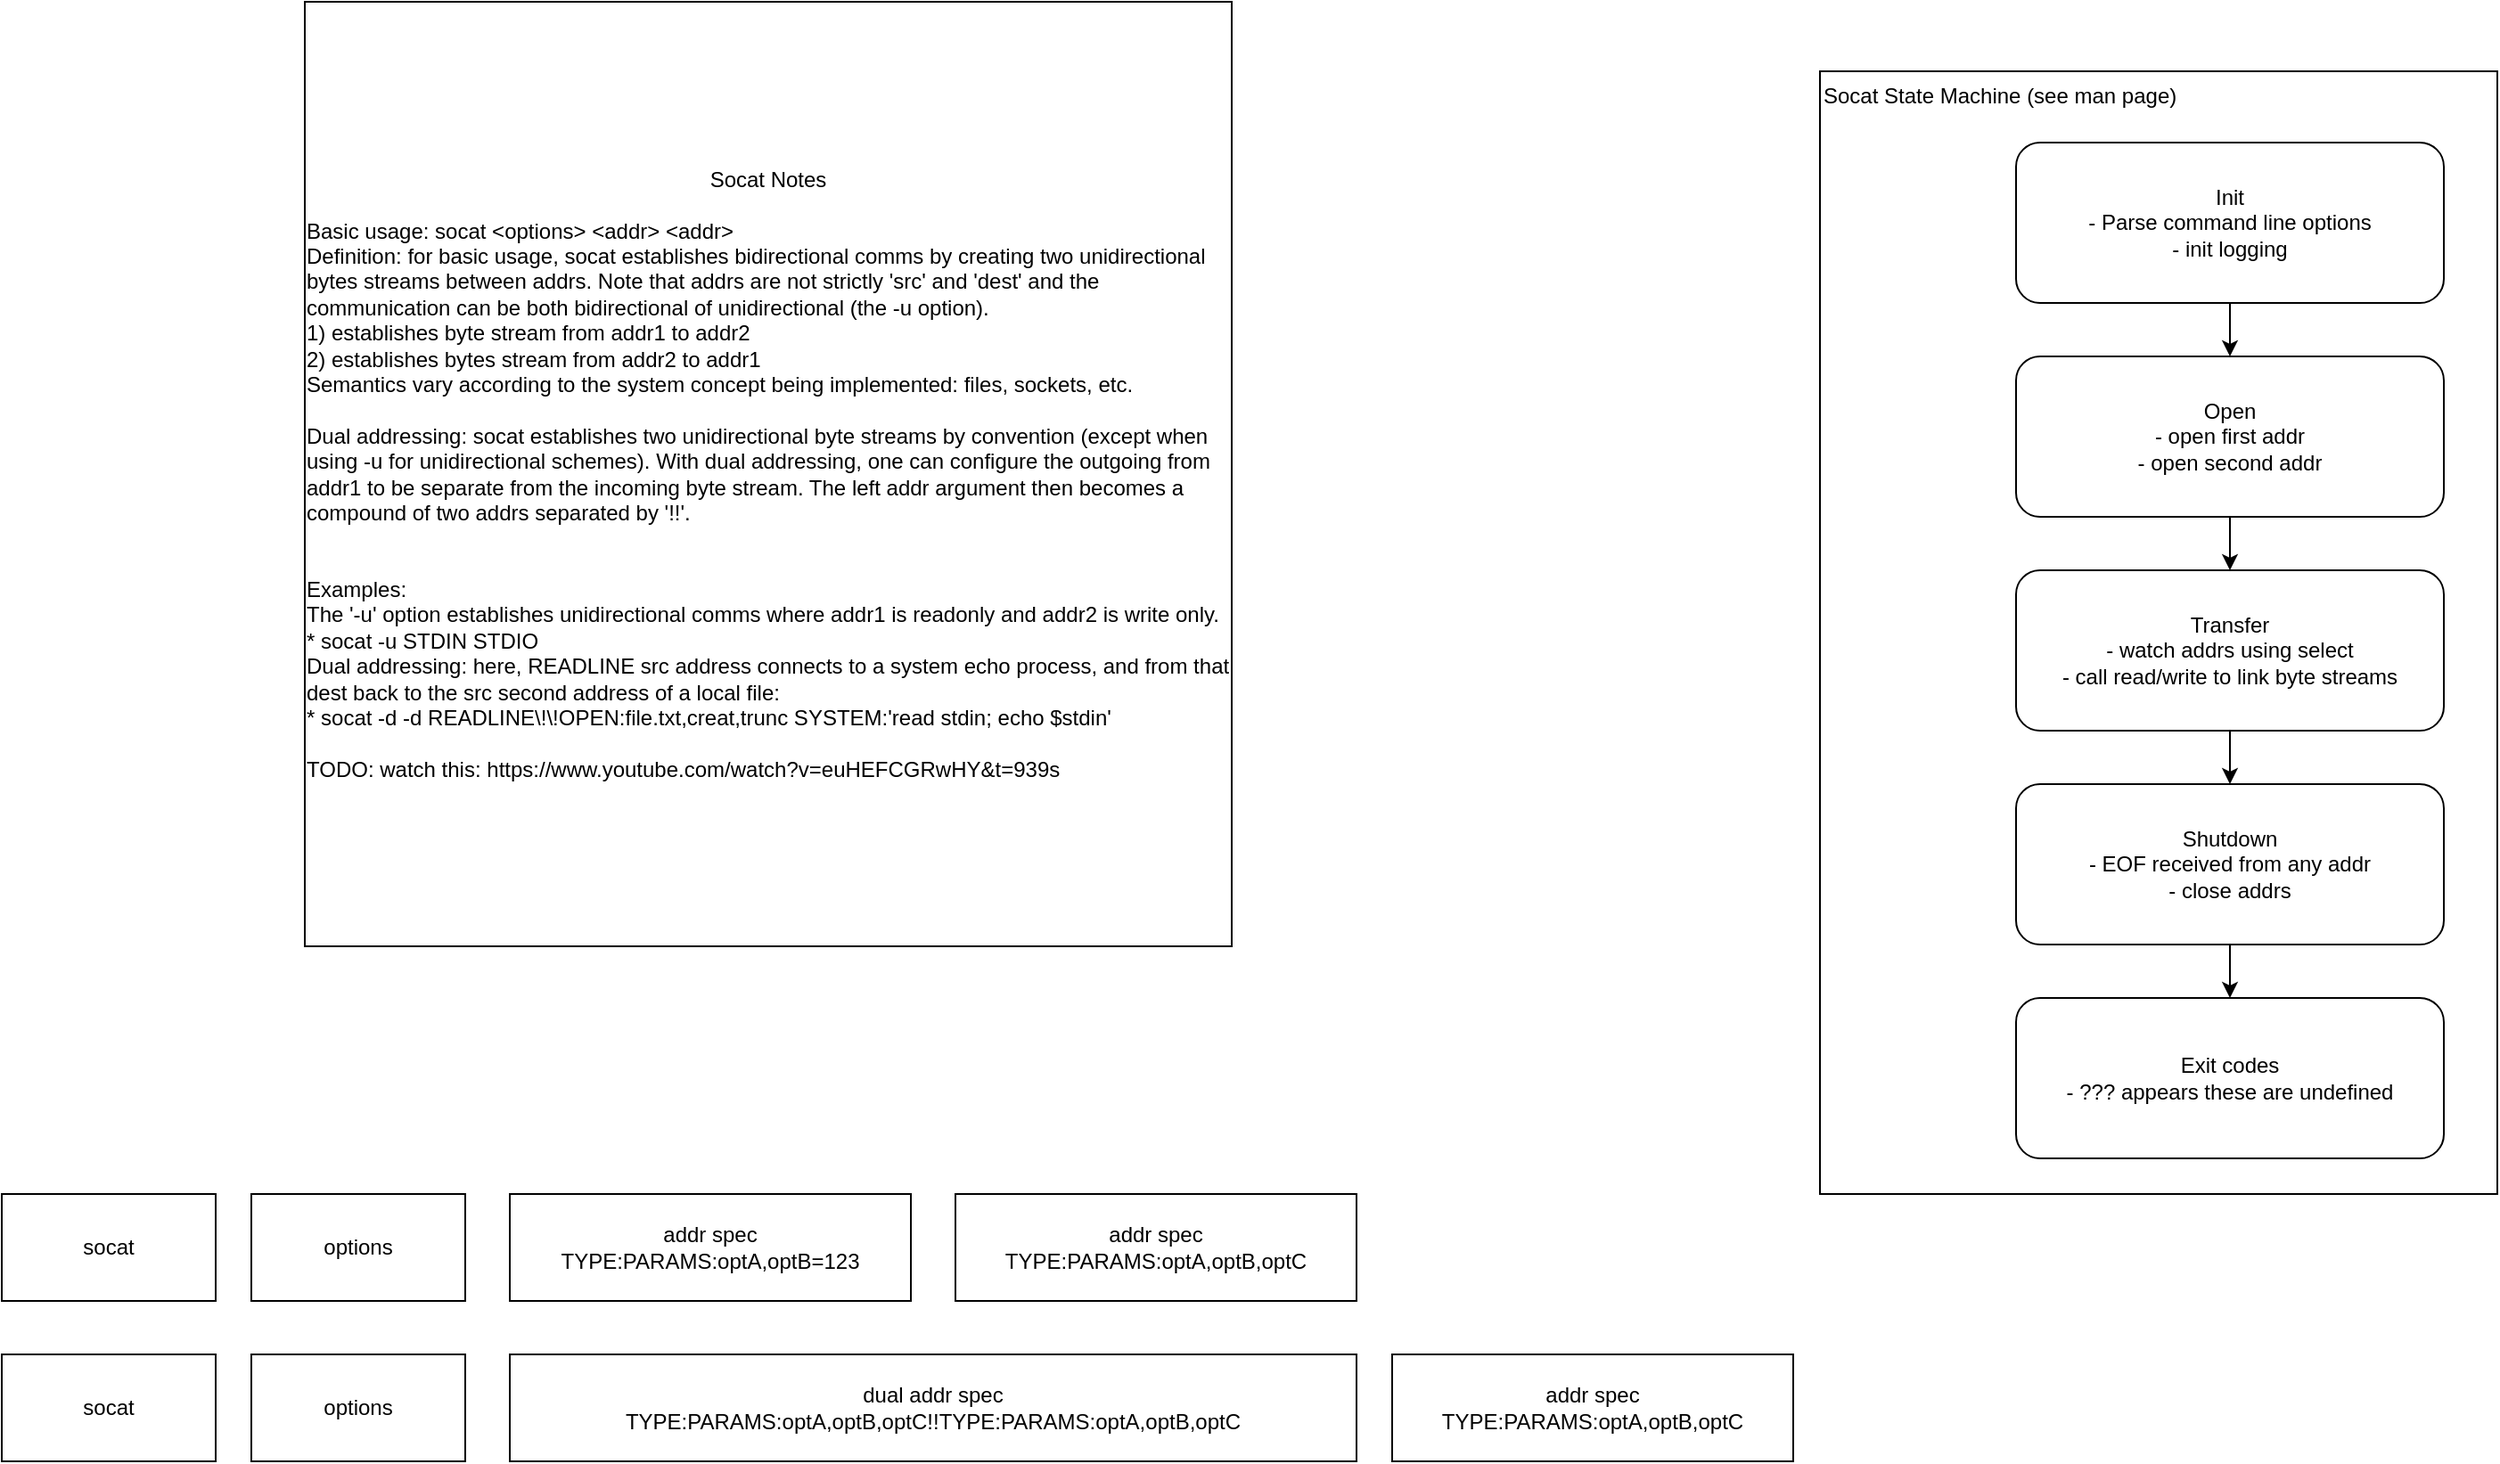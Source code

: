 <mxfile version="24.5.3" type="device">
  <diagram name="Page-1" id="g0lKU4RpmK4iZLEfY9Yu">
    <mxGraphModel dx="2212" dy="843" grid="1" gridSize="10" guides="1" tooltips="1" connect="1" arrows="1" fold="1" page="1" pageScale="1" pageWidth="850" pageHeight="1100" math="0" shadow="0">
      <root>
        <mxCell id="0" />
        <mxCell id="1" parent="0" />
        <mxCell id="l8xpw_-DjoMWQQSbP1Vu-11" value="Socat State Machine (see man page)" style="rounded=0;whiteSpace=wrap;html=1;align=left;verticalAlign=top;" vertex="1" parent="1">
          <mxGeometry x="410" y="140" width="380" height="630" as="geometry" />
        </mxCell>
        <mxCell id="l8xpw_-DjoMWQQSbP1Vu-1" value="Socat Notes&lt;div&gt;&lt;br&gt;&lt;/div&gt;&lt;div style=&quot;text-align: left;&quot;&gt;Basic usage: socat &amp;lt;options&amp;gt; &amp;lt;addr&amp;gt; &amp;lt;addr&amp;gt;&lt;/div&gt;&lt;div style=&quot;text-align: left;&quot;&gt;Definition: for basic usage, socat establishes bidirectional comms by creating two unidirectional bytes streams between addrs. Note that addrs are not strictly &#39;src&#39; and &#39;dest&#39; and the communication can be both bidirectional of unidirectional (the -u option).&lt;/div&gt;&lt;div style=&quot;text-align: left;&quot;&gt;1) establishes byte stream from addr1 to addr2&lt;/div&gt;&lt;div style=&quot;text-align: left;&quot;&gt;2) establishes bytes stream from addr2 to addr1&lt;/div&gt;&lt;div style=&quot;text-align: left;&quot;&gt;Semantics vary according to the system concept being implemented: files, sockets, etc.&lt;/div&gt;&lt;div style=&quot;text-align: left;&quot;&gt;&lt;br&gt;&lt;/div&gt;&lt;div style=&quot;text-align: left;&quot;&gt;Dual addressing: socat establishes two unidirectional byte streams by convention (except when using -u for unidirectional schemes). With dual addressing, one can configure the outgoing from addr1 to be separate from the incoming byte stream. The left addr argument then becomes a compound of two addrs separated by &#39;!!&#39;.&lt;/div&gt;&lt;div style=&quot;text-align: left;&quot;&gt;&lt;br&gt;&lt;/div&gt;&lt;div style=&quot;text-align: left;&quot;&gt;&lt;br&gt;&lt;/div&gt;&lt;div style=&quot;text-align: left;&quot;&gt;Examples:&lt;/div&gt;&lt;div style=&quot;text-align: left;&quot;&gt;The &#39;-u&#39; option establishes unidirectional comms where addr1 is readonly and addr2 is write only.&lt;/div&gt;&lt;div style=&quot;text-align: left;&quot;&gt;* socat -u STDIN STDIO&lt;/div&gt;&lt;div style=&quot;text-align: left;&quot;&gt;Dual addressing: here, READLINE src address connects to a system echo process, and from that dest back to the src second address of a local file:&lt;/div&gt;&lt;div style=&quot;text-align: left;&quot;&gt;*&amp;nbsp;&lt;span style=&quot;background-color: initial; text-align: center;&quot;&gt;socat -d -d   READLINE\!\!OPEN:file.txt,creat,trunc   SYSTEM:&#39;read stdin; echo $stdin&#39;&lt;/span&gt;&lt;/div&gt;&lt;div style=&quot;text-align: left;&quot;&gt;&lt;span style=&quot;background-color: initial; text-align: center;&quot;&gt;&lt;br&gt;&lt;/span&gt;&lt;/div&gt;&lt;div style=&quot;text-align: left;&quot;&gt;&lt;span style=&quot;background-color: initial; text-align: center;&quot;&gt;TODO: watch this:&amp;nbsp;&lt;/span&gt;&lt;span style=&quot;background-color: initial; text-align: center;&quot;&gt;https://www.youtube.com/watch?v=euHEFCGRwHY&amp;amp;t=939s&lt;/span&gt;&lt;/div&gt;" style="rounded=0;whiteSpace=wrap;html=1;" vertex="1" parent="1">
          <mxGeometry x="-440" y="101" width="520" height="530" as="geometry" />
        </mxCell>
        <mxCell id="l8xpw_-DjoMWQQSbP1Vu-6" style="edgeStyle=orthogonalEdgeStyle;rounded=0;orthogonalLoop=1;jettySize=auto;html=1;" edge="1" parent="1" source="l8xpw_-DjoMWQQSbP1Vu-2" target="l8xpw_-DjoMWQQSbP1Vu-3">
          <mxGeometry relative="1" as="geometry" />
        </mxCell>
        <mxCell id="l8xpw_-DjoMWQQSbP1Vu-2" value="Init&lt;div&gt;- Parse command line options&lt;/div&gt;&lt;div&gt;- init logging&lt;/div&gt;" style="rounded=1;whiteSpace=wrap;html=1;" vertex="1" parent="1">
          <mxGeometry x="520" y="180" width="240" height="90" as="geometry" />
        </mxCell>
        <mxCell id="l8xpw_-DjoMWQQSbP1Vu-7" style="edgeStyle=orthogonalEdgeStyle;rounded=0;orthogonalLoop=1;jettySize=auto;html=1;entryX=0.5;entryY=0;entryDx=0;entryDy=0;" edge="1" parent="1" source="l8xpw_-DjoMWQQSbP1Vu-3" target="l8xpw_-DjoMWQQSbP1Vu-4">
          <mxGeometry relative="1" as="geometry" />
        </mxCell>
        <mxCell id="l8xpw_-DjoMWQQSbP1Vu-3" value="Open&lt;div&gt;- open first addr&lt;/div&gt;&lt;div&gt;- open second addr&lt;/div&gt;" style="rounded=1;whiteSpace=wrap;html=1;" vertex="1" parent="1">
          <mxGeometry x="520" y="300" width="240" height="90" as="geometry" />
        </mxCell>
        <mxCell id="l8xpw_-DjoMWQQSbP1Vu-8" style="edgeStyle=orthogonalEdgeStyle;rounded=0;orthogonalLoop=1;jettySize=auto;html=1;entryX=0.5;entryY=0;entryDx=0;entryDy=0;" edge="1" parent="1" source="l8xpw_-DjoMWQQSbP1Vu-4" target="l8xpw_-DjoMWQQSbP1Vu-5">
          <mxGeometry relative="1" as="geometry" />
        </mxCell>
        <mxCell id="l8xpw_-DjoMWQQSbP1Vu-4" value="Transfer&lt;div&gt;- watch addrs using select&lt;/div&gt;&lt;div&gt;- call read/write to link byte streams&lt;/div&gt;" style="rounded=1;whiteSpace=wrap;html=1;" vertex="1" parent="1">
          <mxGeometry x="520" y="420" width="240" height="90" as="geometry" />
        </mxCell>
        <mxCell id="l8xpw_-DjoMWQQSbP1Vu-10" style="edgeStyle=orthogonalEdgeStyle;rounded=0;orthogonalLoop=1;jettySize=auto;html=1;" edge="1" parent="1" source="l8xpw_-DjoMWQQSbP1Vu-5" target="l8xpw_-DjoMWQQSbP1Vu-9">
          <mxGeometry relative="1" as="geometry" />
        </mxCell>
        <mxCell id="l8xpw_-DjoMWQQSbP1Vu-5" value="Shutdown&lt;div&gt;- EOF received from any addr&lt;/div&gt;&lt;div&gt;- close addrs&lt;/div&gt;" style="rounded=1;whiteSpace=wrap;html=1;" vertex="1" parent="1">
          <mxGeometry x="520" y="540" width="240" height="90" as="geometry" />
        </mxCell>
        <mxCell id="l8xpw_-DjoMWQQSbP1Vu-9" value="Exit codes&lt;div&gt;- ??? appears these are undefined&lt;/div&gt;" style="rounded=1;whiteSpace=wrap;html=1;" vertex="1" parent="1">
          <mxGeometry x="520" y="660" width="240" height="90" as="geometry" />
        </mxCell>
        <mxCell id="l8xpw_-DjoMWQQSbP1Vu-13" value="soc&lt;span style=&quot;color: rgba(0, 0, 0, 0); font-family: monospace; font-size: 0px; text-align: start; text-wrap: nowrap;&quot;&gt;%3CmxGraphModel%3E%3Croot%3E%3CmxCell%20id%3D%220%22%2F%3E%3CmxCell%20id%3D%221%22%20parent%3D%220%22%2F%3E%3CmxCell%20id%3D%222%22%20value%3D%22Socat%20Notes%22%20style%3D%22rounded%3D0%3BwhiteSpace%3Dwrap%3Bhtml%3D1%3B%22%20vertex%3D%221%22%20parent%3D%221%22%3E%3CmxGeometry%20x%3D%2240%22%20y%3D%2240%22%20width%3D%22240%22%20height%3D%22320%22%20as%3D%22geometry%22%2F%3E%3C%2FmxCell%3E%3C%2Froot%3E%3C%2FmxGraphModel%3E&lt;/span&gt;at" style="rounded=0;whiteSpace=wrap;html=1;" vertex="1" parent="1">
          <mxGeometry x="-610" y="770" width="120" height="60" as="geometry" />
        </mxCell>
        <mxCell id="l8xpw_-DjoMWQQSbP1Vu-14" value="&lt;span style=&quot;color: rgba(0, 0, 0, 0); font-family: monospace; font-size: 0px; text-align: start; text-wrap: nowrap;&quot;&gt;%3CmxGraphModel%3E%3Croot%3E%3CmxCell%20id%3D%220%22%2F%3E%3CmxCell%20id%3D%221%22%20parent%3D%220%22%2F%3E%3CmxCell%20id%3D%222%22%20value%3D%22soc%26lt%3Bspan%20style%3D%26quot%3Bcolor%3A%20rgba(0%2C%200%2C%200%2C%200)%3B%20font-family%3A%20monospace%3B%20font-size%3A%200px%3B%20text-align%3A%20start%3B%20text-wrap%3A%20nowrap%3B%26quot%3B%26gt%3B%253CmxGraphModel%253E%253Croot%253E%253CmxCell%2520id%253D%25220%2522%252F%253E%253CmxCell%2520id%253D%25221%2522%2520parent%253D%25220%2522%252F%253E%253CmxCell%2520id%253D%25222%2522%2520value%253D%2522Socat%2520Notes%2522%2520style%253D%2522rounded%253D0%253BwhiteSpace%253Dwrap%253Bhtml%253D1%253B%2522%2520vertex%253D%25221%2522%2520parent%253D%25221%2522%253E%253CmxGeometry%2520x%253D%252240%2522%2520y%253D%252240%2522%2520width%253D%2522240%2522%2520height%253D%2522320%2522%2520as%253D%2522geometry%2522%252F%253E%253C%252FmxCell%253E%253C%252Froot%253E%253C%252FmxGraphModel%253E%26lt%3B%2Fspan%26gt%3Bat%22%20style%3D%22rounded%3D0%3BwhiteSpace%3Dwrap%3Bhtml%3D1%3B%22%20vertex%3D%221%22%20parent%3D%221%22%3E%3CmxGeometry%20x%3D%22-610%22%20y%3D%22770%22%20width%3D%22120%22%20height%3D%2260%22%20as%3D%22geometry%22%2F%3E%3C%2FmxCell%3E%3C%2Froot%3E%3C%2FmxGraphModel%3E&lt;/span&gt;&lt;span style=&quot;color: rgba(0, 0, 0, 0); font-family: monospace; font-size: 0px; text-align: start; text-wrap: nowrap;&quot;&gt;%3CmxGraphModel%3E%3Croot%3E%3CmxCell%20id%3D%220%22%2F%3E%3CmxCell%20id%3D%221%22%20parent%3D%220%22%2F%3E%3CmxCell%20id%3D%222%22%20value%3D%22soc%26lt%3Bspan%20style%3D%26quot%3Bcolor%3A%20rgba(0%2C%200%2C%200%2C%200)%3B%20font-family%3A%20monospace%3B%20font-size%3A%200px%3B%20text-align%3A%20start%3B%20text-wrap%3A%20nowrap%3B%26quot%3B%26gt%3B%253CmxGraphModel%253E%253Croot%253E%253CmxCell%2520id%253D%25220%2522%252F%253E%253CmxCell%2520id%253D%25221%2522%2520parent%253D%25220%2522%252F%253E%253CmxCell%2520id%253D%25222%2522%2520value%253D%2522Socat%2520Notes%2522%2520style%253D%2522rounded%253D0%253BwhiteSpace%253Dwrap%253Bhtml%253D1%253B%2522%2520vertex%253D%25221%2522%2520parent%253D%25221%2522%253E%253CmxGeometry%2520x%253D%252240%2522%2520y%253D%252240%2522%2520width%253D%2522240%2522%2520height%253D%2522320%2522%2520as%253D%2522geometry%2522%252F%253E%253C%252FmxCell%253E%253C%252Froot%253E%253C%252FmxGraphModel%253E%26lt%3B%2Fspan%26gt%3Bat%22%20style%3D%22rounded%3D0%3BwhiteSpace%3Dwrap%3Bhtml%3D1%3B%22%20vertex%3D%221%22%20parent%3D%221%22%3E%3CmxGeometry%20x%3D%22-610%22%20y%3D%22770%22%20width%3D%22120%22%20height%3D%2260%22%20as%3D%22geometry%22%2F%3E%3C%2FmxCell%3E%3C%2Froot%3E%3C%2FmxGraphModel%3E&lt;/span&gt;options" style="rounded=0;whiteSpace=wrap;html=1;" vertex="1" parent="1">
          <mxGeometry x="-470" y="770" width="120" height="60" as="geometry" />
        </mxCell>
        <mxCell id="l8xpw_-DjoMWQQSbP1Vu-15" value="addr spec&lt;div&gt;TYPE:PARAMS:optA,optB=123&lt;/div&gt;" style="rounded=0;whiteSpace=wrap;html=1;" vertex="1" parent="1">
          <mxGeometry x="-325" y="770" width="225" height="60" as="geometry" />
        </mxCell>
        <mxCell id="l8xpw_-DjoMWQQSbP1Vu-18" value="addr spec&lt;div&gt;TYPE:PARAMS:optA,optB,optC&lt;/div&gt;" style="rounded=0;whiteSpace=wrap;html=1;" vertex="1" parent="1">
          <mxGeometry x="-75" y="770" width="225" height="60" as="geometry" />
        </mxCell>
        <mxCell id="l8xpw_-DjoMWQQSbP1Vu-20" value="soc&lt;span style=&quot;color: rgba(0, 0, 0, 0); font-family: monospace; font-size: 0px; text-align: start; text-wrap: nowrap;&quot;&gt;%3CmxGraphModel%3E%3Croot%3E%3CmxCell%20id%3D%220%22%2F%3E%3CmxCell%20id%3D%221%22%20parent%3D%220%22%2F%3E%3CmxCell%20id%3D%222%22%20value%3D%22Socat%20Notes%22%20style%3D%22rounded%3D0%3BwhiteSpace%3Dwrap%3Bhtml%3D1%3B%22%20vertex%3D%221%22%20parent%3D%221%22%3E%3CmxGeometry%20x%3D%2240%22%20y%3D%2240%22%20width%3D%22240%22%20height%3D%22320%22%20as%3D%22geometry%22%2F%3E%3C%2FmxCell%3E%3C%2Froot%3E%3C%2FmxGraphModel%3E&lt;/span&gt;at" style="rounded=0;whiteSpace=wrap;html=1;" vertex="1" parent="1">
          <mxGeometry x="-610" y="860" width="120" height="60" as="geometry" />
        </mxCell>
        <mxCell id="l8xpw_-DjoMWQQSbP1Vu-21" value="&lt;span style=&quot;color: rgba(0, 0, 0, 0); font-family: monospace; font-size: 0px; text-align: start; text-wrap: nowrap;&quot;&gt;%3CmxGraphModel%3E%3Croot%3E%3CmxCell%20id%3D%220%22%2F%3E%3CmxCell%20id%3D%221%22%20parent%3D%220%22%2F%3E%3CmxCell%20id%3D%222%22%20value%3D%22soc%26lt%3Bspan%20style%3D%26quot%3Bcolor%3A%20rgba(0%2C%200%2C%200%2C%200)%3B%20font-family%3A%20monospace%3B%20font-size%3A%200px%3B%20text-align%3A%20start%3B%20text-wrap%3A%20nowrap%3B%26quot%3B%26gt%3B%253CmxGraphModel%253E%253Croot%253E%253CmxCell%2520id%253D%25220%2522%252F%253E%253CmxCell%2520id%253D%25221%2522%2520parent%253D%25220%2522%252F%253E%253CmxCell%2520id%253D%25222%2522%2520value%253D%2522Socat%2520Notes%2522%2520style%253D%2522rounded%253D0%253BwhiteSpace%253Dwrap%253Bhtml%253D1%253B%2522%2520vertex%253D%25221%2522%2520parent%253D%25221%2522%253E%253CmxGeometry%2520x%253D%252240%2522%2520y%253D%252240%2522%2520width%253D%2522240%2522%2520height%253D%2522320%2522%2520as%253D%2522geometry%2522%252F%253E%253C%252FmxCell%253E%253C%252Froot%253E%253C%252FmxGraphModel%253E%26lt%3B%2Fspan%26gt%3Bat%22%20style%3D%22rounded%3D0%3BwhiteSpace%3Dwrap%3Bhtml%3D1%3B%22%20vertex%3D%221%22%20parent%3D%221%22%3E%3CmxGeometry%20x%3D%22-610%22%20y%3D%22770%22%20width%3D%22120%22%20height%3D%2260%22%20as%3D%22geometry%22%2F%3E%3C%2FmxCell%3E%3C%2Froot%3E%3C%2FmxGraphModel%3E&lt;/span&gt;&lt;span style=&quot;color: rgba(0, 0, 0, 0); font-family: monospace; font-size: 0px; text-align: start; text-wrap: nowrap;&quot;&gt;%3CmxGraphModel%3E%3Croot%3E%3CmxCell%20id%3D%220%22%2F%3E%3CmxCell%20id%3D%221%22%20parent%3D%220%22%2F%3E%3CmxCell%20id%3D%222%22%20value%3D%22soc%26lt%3Bspan%20style%3D%26quot%3Bcolor%3A%20rgba(0%2C%200%2C%200%2C%200)%3B%20font-family%3A%20monospace%3B%20font-size%3A%200px%3B%20text-align%3A%20start%3B%20text-wrap%3A%20nowrap%3B%26quot%3B%26gt%3B%253CmxGraphModel%253E%253Croot%253E%253CmxCell%2520id%253D%25220%2522%252F%253E%253CmxCell%2520id%253D%25221%2522%2520parent%253D%25220%2522%252F%253E%253CmxCell%2520id%253D%25222%2522%2520value%253D%2522Socat%2520Notes%2522%2520style%253D%2522rounded%253D0%253BwhiteSpace%253Dwrap%253Bhtml%253D1%253B%2522%2520vertex%253D%25221%2522%2520parent%253D%25221%2522%253E%253CmxGeometry%2520x%253D%252240%2522%2520y%253D%252240%2522%2520width%253D%2522240%2522%2520height%253D%2522320%2522%2520as%253D%2522geometry%2522%252F%253E%253C%252FmxCell%253E%253C%252Froot%253E%253C%252FmxGraphModel%253E%26lt%3B%2Fspan%26gt%3Bat%22%20style%3D%22rounded%3D0%3BwhiteSpace%3Dwrap%3Bhtml%3D1%3B%22%20vertex%3D%221%22%20parent%3D%221%22%3E%3CmxGeometry%20x%3D%22-610%22%20y%3D%22770%22%20width%3D%22120%22%20height%3D%2260%22%20as%3D%22geometry%22%2F%3E%3C%2FmxCell%3E%3C%2Froot%3E%3C%2FmxGraphModel%3E&lt;/span&gt;options" style="rounded=0;whiteSpace=wrap;html=1;" vertex="1" parent="1">
          <mxGeometry x="-470" y="860" width="120" height="60" as="geometry" />
        </mxCell>
        <mxCell id="l8xpw_-DjoMWQQSbP1Vu-22" value="dual addr spec&lt;div&gt;TYPE:PARAMS:optA,optB,optC!!&lt;span style=&quot;background-color: initial;&quot;&gt;TYPE:PARAMS:optA,optB,optC&lt;/span&gt;&lt;/div&gt;" style="rounded=0;whiteSpace=wrap;html=1;" vertex="1" parent="1">
          <mxGeometry x="-325" y="860" width="475" height="60" as="geometry" />
        </mxCell>
        <mxCell id="l8xpw_-DjoMWQQSbP1Vu-23" value="addr spec&lt;div&gt;TYPE:PARAMS:optA,optB,optC&lt;/div&gt;" style="rounded=0;whiteSpace=wrap;html=1;" vertex="1" parent="1">
          <mxGeometry x="170" y="860" width="225" height="60" as="geometry" />
        </mxCell>
      </root>
    </mxGraphModel>
  </diagram>
</mxfile>
